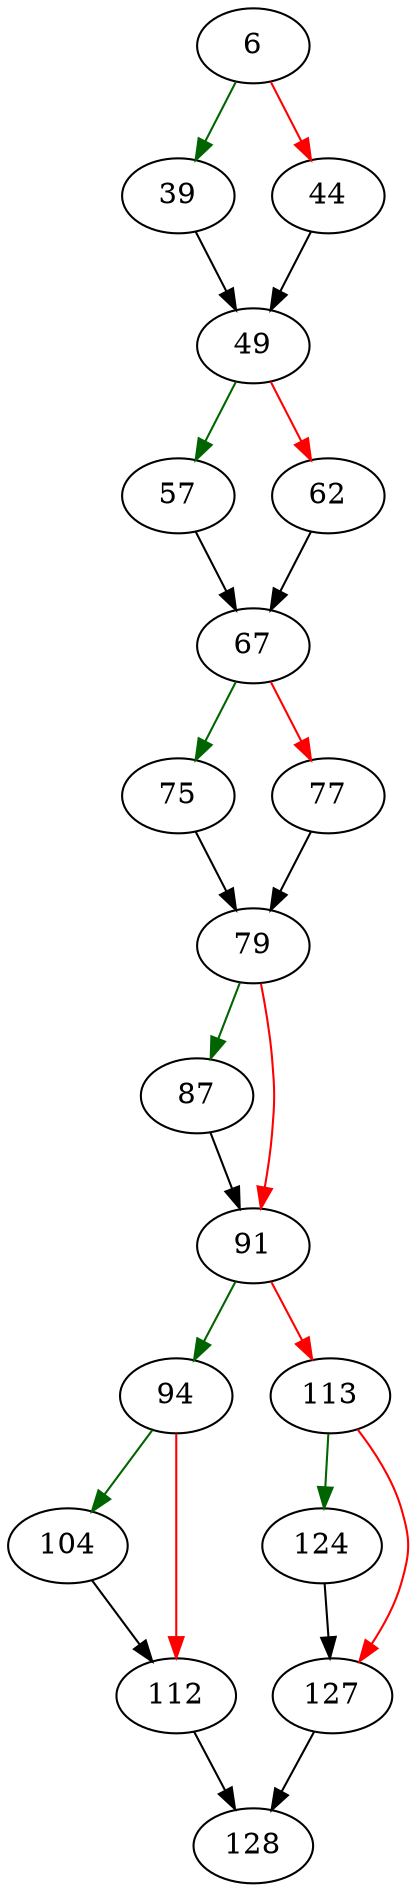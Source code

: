strict digraph "vdbeSorterCompareText" {
	// Node definitions.
	6 [entry=true];
	39;
	44;
	49;
	57;
	62;
	67;
	75;
	77;
	79;
	87;
	91;
	94;
	113;
	104;
	112;
	128;
	124;
	127;

	// Edge definitions.
	6 -> 39 [
		color=darkgreen
		cond=true
	];
	6 -> 44 [
		color=red
		cond=false
	];
	39 -> 49;
	44 -> 49;
	49 -> 57 [
		color=darkgreen
		cond=true
	];
	49 -> 62 [
		color=red
		cond=false
	];
	57 -> 67;
	62 -> 67;
	67 -> 75 [
		color=darkgreen
		cond=true
	];
	67 -> 77 [
		color=red
		cond=false
	];
	75 -> 79;
	77 -> 79;
	79 -> 87 [
		color=darkgreen
		cond=true
	];
	79 -> 91 [
		color=red
		cond=false
	];
	87 -> 91;
	91 -> 94 [
		color=darkgreen
		cond=true
	];
	91 -> 113 [
		color=red
		cond=false
	];
	94 -> 104 [
		color=darkgreen
		cond=true
	];
	94 -> 112 [
		color=red
		cond=false
	];
	113 -> 124 [
		color=darkgreen
		cond=true
	];
	113 -> 127 [
		color=red
		cond=false
	];
	104 -> 112;
	112 -> 128;
	124 -> 127;
	127 -> 128;
}